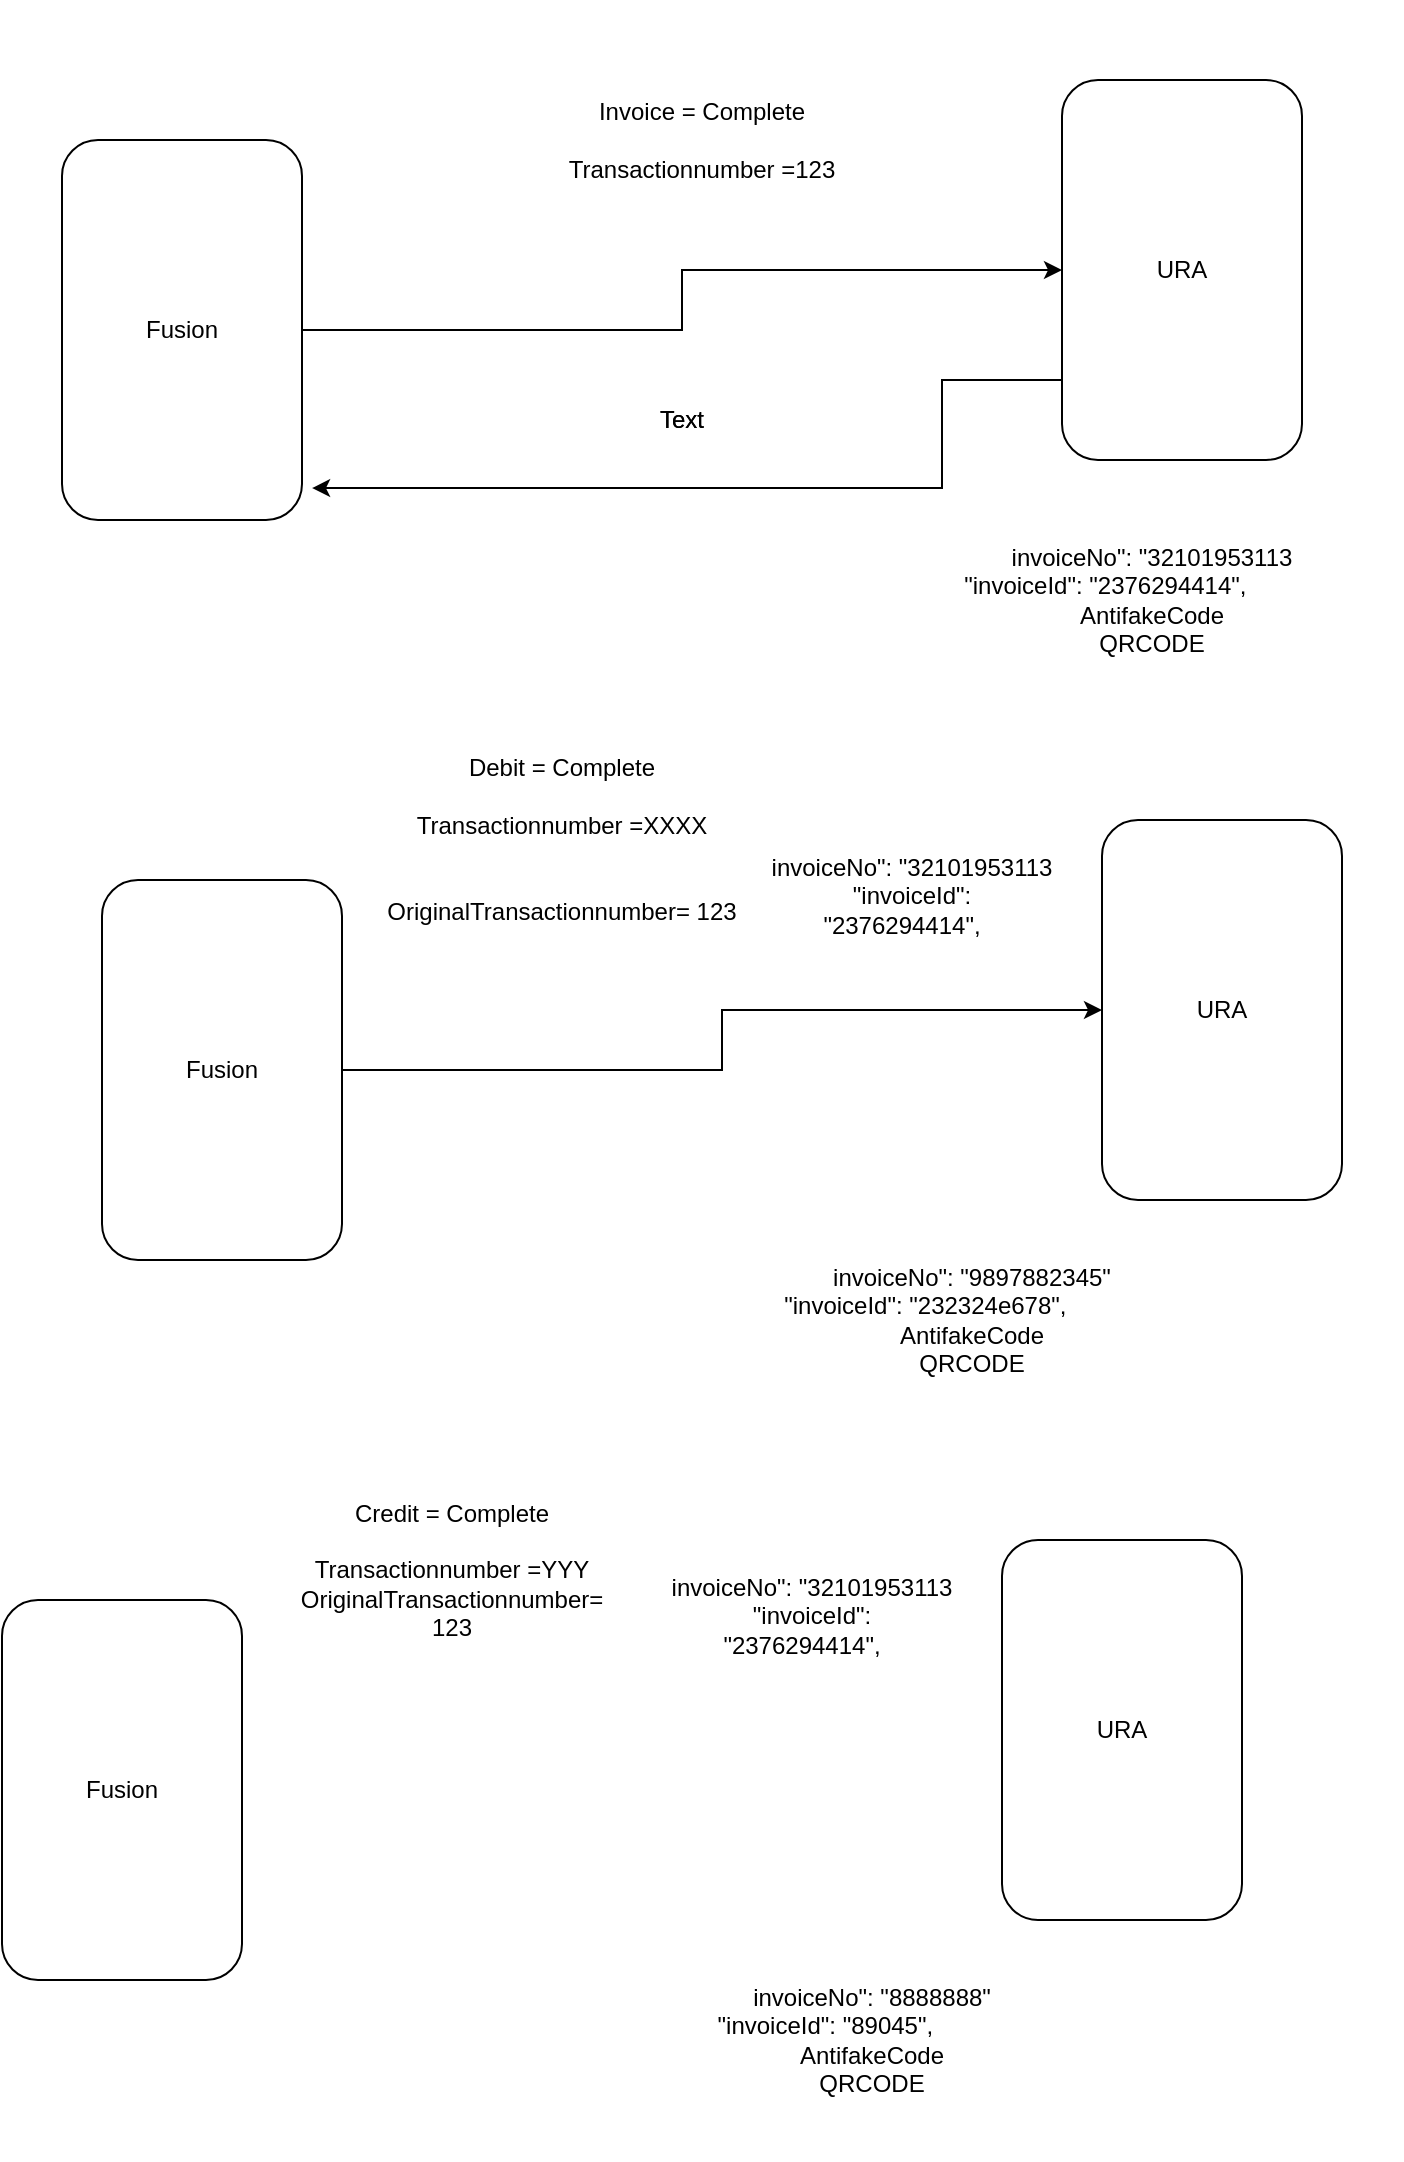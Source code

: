 <mxfile version="15.0.3" type="github">
  <diagram id="lHmtqaqjQOU1sFie7Hmg" name="Page-1">
    <mxGraphModel dx="1135" dy="457" grid="1" gridSize="10" guides="1" tooltips="1" connect="1" arrows="1" fold="1" page="1" pageScale="1" pageWidth="850" pageHeight="1100" math="0" shadow="0">
      <root>
        <mxCell id="0" />
        <mxCell id="1" parent="0" />
        <mxCell id="hsaixpKsRT6CGWqEELvk-3" style="edgeStyle=orthogonalEdgeStyle;rounded=0;orthogonalLoop=1;jettySize=auto;html=1;" edge="1" parent="1" source="hsaixpKsRT6CGWqEELvk-1" target="hsaixpKsRT6CGWqEELvk-2">
          <mxGeometry relative="1" as="geometry" />
        </mxCell>
        <mxCell id="hsaixpKsRT6CGWqEELvk-1" value="Fusion " style="rounded=1;whiteSpace=wrap;html=1;" vertex="1" parent="1">
          <mxGeometry x="110" y="80" width="120" height="190" as="geometry" />
        </mxCell>
        <mxCell id="hsaixpKsRT6CGWqEELvk-11" style="edgeStyle=orthogonalEdgeStyle;rounded=0;orthogonalLoop=1;jettySize=auto;html=1;entryX=1.042;entryY=0.916;entryDx=0;entryDy=0;entryPerimeter=0;" edge="1" parent="1" source="hsaixpKsRT6CGWqEELvk-2" target="hsaixpKsRT6CGWqEELvk-1">
          <mxGeometry relative="1" as="geometry">
            <mxPoint x="550" y="300" as="targetPoint" />
            <Array as="points">
              <mxPoint x="550" y="200" />
              <mxPoint x="550" y="254" />
            </Array>
          </mxGeometry>
        </mxCell>
        <mxCell id="hsaixpKsRT6CGWqEELvk-2" value="URA" style="rounded=1;whiteSpace=wrap;html=1;" vertex="1" parent="1">
          <mxGeometry x="610" y="50" width="120" height="190" as="geometry" />
        </mxCell>
        <mxCell id="hsaixpKsRT6CGWqEELvk-4" value="Text" style="text;html=1;strokeColor=none;fillColor=none;align=center;verticalAlign=middle;whiteSpace=wrap;rounded=0;" vertex="1" parent="1">
          <mxGeometry x="400" y="210" width="40" height="20" as="geometry" />
        </mxCell>
        <mxCell id="hsaixpKsRT6CGWqEELvk-5" value="Text" style="text;html=1;strokeColor=none;fillColor=none;align=center;verticalAlign=middle;whiteSpace=wrap;rounded=0;" vertex="1" parent="1">
          <mxGeometry x="400" y="210" width="40" height="20" as="geometry" />
        </mxCell>
        <mxCell id="hsaixpKsRT6CGWqEELvk-6" value="&lt;div&gt;Invoice = Complete &lt;br&gt;&lt;/div&gt;&lt;div&gt;&lt;br&gt;&lt;/div&gt;&lt;div&gt;Transactionnumber =123&lt;br&gt;&lt;/div&gt;" style="text;html=1;strokeColor=none;fillColor=none;align=center;verticalAlign=middle;whiteSpace=wrap;rounded=0;" vertex="1" parent="1">
          <mxGeometry x="360" y="10" width="140" height="140" as="geometry" />
        </mxCell>
        <mxCell id="hsaixpKsRT6CGWqEELvk-7" style="edgeStyle=orthogonalEdgeStyle;rounded=0;orthogonalLoop=1;jettySize=auto;html=1;" edge="1" parent="1" source="hsaixpKsRT6CGWqEELvk-8" target="hsaixpKsRT6CGWqEELvk-9">
          <mxGeometry relative="1" as="geometry" />
        </mxCell>
        <mxCell id="hsaixpKsRT6CGWqEELvk-8" value="Fusion " style="rounded=1;whiteSpace=wrap;html=1;" vertex="1" parent="1">
          <mxGeometry x="130" y="450" width="120" height="190" as="geometry" />
        </mxCell>
        <mxCell id="hsaixpKsRT6CGWqEELvk-9" value="URA" style="rounded=1;whiteSpace=wrap;html=1;" vertex="1" parent="1">
          <mxGeometry x="630" y="420" width="120" height="190" as="geometry" />
        </mxCell>
        <mxCell id="hsaixpKsRT6CGWqEELvk-10" value="&lt;div&gt;Debit = Complete &lt;br&gt;&lt;/div&gt;&lt;div&gt;&lt;br&gt;&lt;/div&gt;&lt;div&gt;Transactionnumber =XXXX&lt;br&gt;&lt;/div&gt;&lt;div&gt;&lt;br&gt;&lt;/div&gt;&lt;div&gt;&lt;br&gt;&lt;/div&gt;OriginalTransactionnumber= 123" style="text;html=1;strokeColor=none;fillColor=none;align=center;verticalAlign=middle;whiteSpace=wrap;rounded=0;" vertex="1" parent="1">
          <mxGeometry x="270" y="360" width="180" height="140" as="geometry" />
        </mxCell>
        <mxCell id="hsaixpKsRT6CGWqEELvk-12" value="invoiceNo&quot;: &quot;32101953113&lt;br&gt;&lt;span style=&quot;white-space: pre&quot;&gt;	&lt;/span&gt;&lt;span style=&quot;white-space: pre&quot;&gt;	&lt;/span&gt;&quot;invoiceId&quot;: &quot;2376294414&quot;,&amp;nbsp;&amp;nbsp;&amp;nbsp;&amp;nbsp;&amp;nbsp;&amp;nbsp;&amp;nbsp;&amp;nbsp;&amp;nbsp;&amp;nbsp;&amp;nbsp;&amp;nbsp;&amp;nbsp;&amp;nbsp;&amp;nbsp;&amp;nbsp; &lt;br&gt;AntifakeCode&lt;br&gt;QRCODE" style="text;html=1;strokeColor=none;fillColor=none;align=center;verticalAlign=middle;whiteSpace=wrap;rounded=0;" vertex="1" parent="1">
          <mxGeometry x="530" y="250" width="250" height="120" as="geometry" />
        </mxCell>
        <mxCell id="hsaixpKsRT6CGWqEELvk-17" value="&#xa;invoiceNo&quot;: &quot;32101953113&lt;br&gt;&lt;span style=&quot;&quot;&gt;	&lt;/span&gt;&lt;span style=&quot;&quot;&gt;	&lt;/span&gt;&quot;invoiceId&quot;: &quot;2376294414&quot;,&amp;nbsp;&amp;nbsp;&amp;nbsp;&#xa;&#xa;" style="text;html=1;strokeColor=none;fillColor=none;align=center;verticalAlign=middle;whiteSpace=wrap;rounded=0;" vertex="1" parent="1">
          <mxGeometry x="460" y="410" width="150" height="110" as="geometry" />
        </mxCell>
        <mxCell id="hsaixpKsRT6CGWqEELvk-18" value="invoiceNo&quot;: &quot;9897882345&quot;&lt;br&gt;&lt;span style=&quot;white-space: pre&quot;&gt;	&lt;/span&gt;&lt;span style=&quot;white-space: pre&quot;&gt;	&lt;/span&gt;&quot;invoiceId&quot;: &quot;232324e678&quot;,&amp;nbsp;&amp;nbsp;&amp;nbsp;&amp;nbsp;&amp;nbsp;&amp;nbsp;&amp;nbsp;&amp;nbsp;&amp;nbsp;&amp;nbsp;&amp;nbsp;&amp;nbsp;&amp;nbsp;&amp;nbsp;&amp;nbsp;&amp;nbsp; &lt;br&gt;AntifakeCode&lt;br&gt;QRCODE" style="text;html=1;strokeColor=none;fillColor=none;align=center;verticalAlign=middle;whiteSpace=wrap;rounded=0;" vertex="1" parent="1">
          <mxGeometry x="440" y="610" width="250" height="120" as="geometry" />
        </mxCell>
        <mxCell id="hsaixpKsRT6CGWqEELvk-19" value="Fusion " style="rounded=1;whiteSpace=wrap;html=1;" vertex="1" parent="1">
          <mxGeometry x="80" y="810" width="120" height="190" as="geometry" />
        </mxCell>
        <mxCell id="hsaixpKsRT6CGWqEELvk-20" value="URA" style="rounded=1;whiteSpace=wrap;html=1;" vertex="1" parent="1">
          <mxGeometry x="580" y="780" width="120" height="190" as="geometry" />
        </mxCell>
        <mxCell id="hsaixpKsRT6CGWqEELvk-21" value="&lt;div&gt;Credit = Complete &lt;br&gt;&lt;/div&gt;&lt;div&gt;&lt;br&gt;&lt;/div&gt;&lt;div&gt;Transactionnumber =YYY&lt;/div&gt;&lt;div&gt;OriginalTransactionnumber= 123&lt;/div&gt;" style="text;html=1;strokeColor=none;fillColor=none;align=center;verticalAlign=middle;whiteSpace=wrap;rounded=0;" vertex="1" parent="1">
          <mxGeometry x="230" y="720" width="150" height="150" as="geometry" />
        </mxCell>
        <mxCell id="hsaixpKsRT6CGWqEELvk-22" value="&#xa;invoiceNo&quot;: &quot;32101953113&lt;br&gt;&lt;span style=&quot;&quot;&gt;	&lt;/span&gt;&lt;span style=&quot;&quot;&gt;	&lt;/span&gt;&quot;invoiceId&quot;: &quot;2376294414&quot;,&amp;nbsp;&amp;nbsp;&amp;nbsp;&#xa;&#xa;" style="text;html=1;strokeColor=none;fillColor=none;align=center;verticalAlign=middle;whiteSpace=wrap;rounded=0;" vertex="1" parent="1">
          <mxGeometry x="410" y="770" width="150" height="110" as="geometry" />
        </mxCell>
        <mxCell id="hsaixpKsRT6CGWqEELvk-23" value="invoiceNo&quot;: &quot;8888888&quot;&lt;br&gt;&lt;span style=&quot;white-space: pre&quot;&gt;	&lt;/span&gt;&lt;span style=&quot;white-space: pre&quot;&gt;	&lt;/span&gt;&quot;invoiceId&quot;: &quot;89045&quot;,&amp;nbsp;&amp;nbsp;&amp;nbsp;&amp;nbsp;&amp;nbsp;&amp;nbsp;&amp;nbsp;&amp;nbsp;&amp;nbsp;&amp;nbsp;&amp;nbsp;&amp;nbsp;&amp;nbsp;&amp;nbsp;&amp;nbsp;&amp;nbsp; &lt;br&gt;AntifakeCode&lt;br&gt;QRCODE" style="text;html=1;strokeColor=none;fillColor=none;align=center;verticalAlign=middle;whiteSpace=wrap;rounded=0;" vertex="1" parent="1">
          <mxGeometry x="390" y="970" width="250" height="120" as="geometry" />
        </mxCell>
      </root>
    </mxGraphModel>
  </diagram>
</mxfile>
